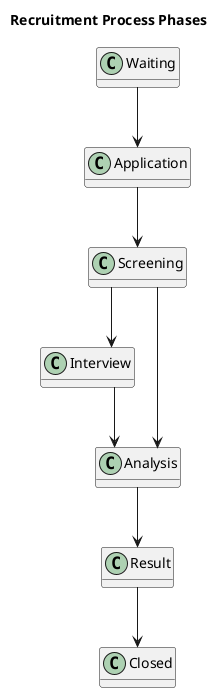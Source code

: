@startuml Domain Model Jobs4U

skinparam Linetype ortho
hide methods

title Recruitment Process Phases

class Waiting {}

class Application {}

class Screening {}

class Interview {}

class Analysis {}

class Result {}

class Closed {}

Waiting --> Application
Application --> Screening
Screening --> Interview
Screening --> Analysis
Interview --> Analysis
Analysis --> Result
Result --> Closed


/' 
Wainting: 
Application: Caso não exista alguma referencia "jobOpening_reference" na tabela JobApplication
Screening: Caso não exista alguma referencia "jobOpening_reference" na tabela JobApplication em que o campo "screening" seja true or false, ou seja, tem de ser null
Interview: Caso não exista alguma referencia "jobOpening_reference" na tabela JobApplication em que o campo "interview_grade" seja numerico, ou seja, tem de ser null
Analysis: Caso não exista alguma referencia "jobOpening_reference" na tabela Ranking
Result: Caso não exista alguma referencia "jobOpening_reference" na tabela JobApplication em que o campo "result" seja true or false, ou seja, tem de ser null
Closed: 
'/

@enduml